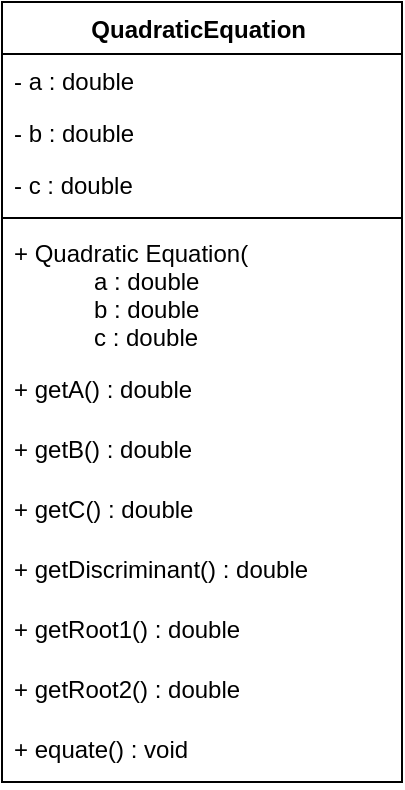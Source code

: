 <mxfile version="20.8.16" type="device"><diagram name="Page-1" id="u4U9f5K5UHI9tiz_FkMH"><mxGraphModel dx="945" dy="547" grid="1" gridSize="10" guides="1" tooltips="1" connect="1" arrows="1" fold="1" page="1" pageScale="1" pageWidth="850" pageHeight="1100" math="0" shadow="0"><root><mxCell id="0"/><mxCell id="1" parent="0"/><mxCell id="p3wC6dI6YiMe09YA_d-V-2" value="QuadraticEquation " style="swimlane;fontStyle=1;align=center;verticalAlign=top;childLayout=stackLayout;horizontal=1;startSize=26;horizontalStack=0;resizeParent=1;resizeParentMax=0;resizeLast=0;collapsible=1;marginBottom=0;" vertex="1" parent="1"><mxGeometry x="340" y="380" width="200" height="390" as="geometry"/></mxCell><mxCell id="p3wC6dI6YiMe09YA_d-V-3" value="- a : double" style="text;strokeColor=none;fillColor=none;align=left;verticalAlign=top;spacingLeft=4;spacingRight=4;overflow=hidden;rotatable=0;points=[[0,0.5],[1,0.5]];portConstraint=eastwest;" vertex="1" parent="p3wC6dI6YiMe09YA_d-V-2"><mxGeometry y="26" width="200" height="26" as="geometry"/></mxCell><mxCell id="p3wC6dI6YiMe09YA_d-V-7" value="- b : double" style="text;strokeColor=none;fillColor=none;align=left;verticalAlign=top;spacingLeft=4;spacingRight=4;overflow=hidden;rotatable=0;points=[[0,0.5],[1,0.5]];portConstraint=eastwest;" vertex="1" parent="p3wC6dI6YiMe09YA_d-V-2"><mxGeometry y="52" width="200" height="26" as="geometry"/></mxCell><mxCell id="p3wC6dI6YiMe09YA_d-V-6" value="- c : double" style="text;strokeColor=none;fillColor=none;align=left;verticalAlign=top;spacingLeft=4;spacingRight=4;overflow=hidden;rotatable=0;points=[[0,0.5],[1,0.5]];portConstraint=eastwest;" vertex="1" parent="p3wC6dI6YiMe09YA_d-V-2"><mxGeometry y="78" width="200" height="26" as="geometry"/></mxCell><mxCell id="p3wC6dI6YiMe09YA_d-V-4" value="" style="line;strokeWidth=1;fillColor=none;align=left;verticalAlign=middle;spacingTop=-1;spacingLeft=3;spacingRight=3;rotatable=0;labelPosition=right;points=[];portConstraint=eastwest;strokeColor=inherit;" vertex="1" parent="p3wC6dI6YiMe09YA_d-V-2"><mxGeometry y="104" width="200" height="8" as="geometry"/></mxCell><mxCell id="p3wC6dI6YiMe09YA_d-V-5" value="+ Quadratic Equation(&#10;            a : double&#10;            b : double&#10;            c : double&#10;" style="text;strokeColor=none;fillColor=none;align=left;verticalAlign=top;spacingLeft=4;spacingRight=4;overflow=hidden;rotatable=0;points=[[0,0.5],[1,0.5]];portConstraint=eastwest;" vertex="1" parent="p3wC6dI6YiMe09YA_d-V-2"><mxGeometry y="112" width="200" height="68" as="geometry"/></mxCell><mxCell id="p3wC6dI6YiMe09YA_d-V-8" value="+ getA() : double" style="text;strokeColor=none;fillColor=none;align=left;verticalAlign=top;spacingLeft=4;spacingRight=4;overflow=hidden;rotatable=0;points=[[0,0.5],[1,0.5]];portConstraint=eastwest;" vertex="1" parent="p3wC6dI6YiMe09YA_d-V-2"><mxGeometry y="180" width="200" height="30" as="geometry"/></mxCell><mxCell id="p3wC6dI6YiMe09YA_d-V-9" value="+ getB() : double" style="text;strokeColor=none;fillColor=none;align=left;verticalAlign=top;spacingLeft=4;spacingRight=4;overflow=hidden;rotatable=0;points=[[0,0.5],[1,0.5]];portConstraint=eastwest;" vertex="1" parent="p3wC6dI6YiMe09YA_d-V-2"><mxGeometry y="210" width="200" height="30" as="geometry"/></mxCell><mxCell id="p3wC6dI6YiMe09YA_d-V-10" value="+ getC() : double" style="text;strokeColor=none;fillColor=none;align=left;verticalAlign=top;spacingLeft=4;spacingRight=4;overflow=hidden;rotatable=0;points=[[0,0.5],[1,0.5]];portConstraint=eastwest;" vertex="1" parent="p3wC6dI6YiMe09YA_d-V-2"><mxGeometry y="240" width="200" height="30" as="geometry"/></mxCell><mxCell id="p3wC6dI6YiMe09YA_d-V-11" value="+ getDiscriminant() : double" style="text;strokeColor=none;fillColor=none;align=left;verticalAlign=top;spacingLeft=4;spacingRight=4;overflow=hidden;rotatable=0;points=[[0,0.5],[1,0.5]];portConstraint=eastwest;" vertex="1" parent="p3wC6dI6YiMe09YA_d-V-2"><mxGeometry y="270" width="200" height="30" as="geometry"/></mxCell><mxCell id="p3wC6dI6YiMe09YA_d-V-12" value="+ getRoot1() : double" style="text;strokeColor=none;fillColor=none;align=left;verticalAlign=top;spacingLeft=4;spacingRight=4;overflow=hidden;rotatable=0;points=[[0,0.5],[1,0.5]];portConstraint=eastwest;" vertex="1" parent="p3wC6dI6YiMe09YA_d-V-2"><mxGeometry y="300" width="200" height="30" as="geometry"/></mxCell><mxCell id="p3wC6dI6YiMe09YA_d-V-13" value="+ getRoot2() : double" style="text;strokeColor=none;fillColor=none;align=left;verticalAlign=top;spacingLeft=4;spacingRight=4;overflow=hidden;rotatable=0;points=[[0,0.5],[1,0.5]];portConstraint=eastwest;" vertex="1" parent="p3wC6dI6YiMe09YA_d-V-2"><mxGeometry y="330" width="200" height="30" as="geometry"/></mxCell><mxCell id="p3wC6dI6YiMe09YA_d-V-14" value="+ equate() : void" style="text;strokeColor=none;fillColor=none;align=left;verticalAlign=top;spacingLeft=4;spacingRight=4;overflow=hidden;rotatable=0;points=[[0,0.5],[1,0.5]];portConstraint=eastwest;" vertex="1" parent="p3wC6dI6YiMe09YA_d-V-2"><mxGeometry y="360" width="200" height="30" as="geometry"/></mxCell></root></mxGraphModel></diagram></mxfile>